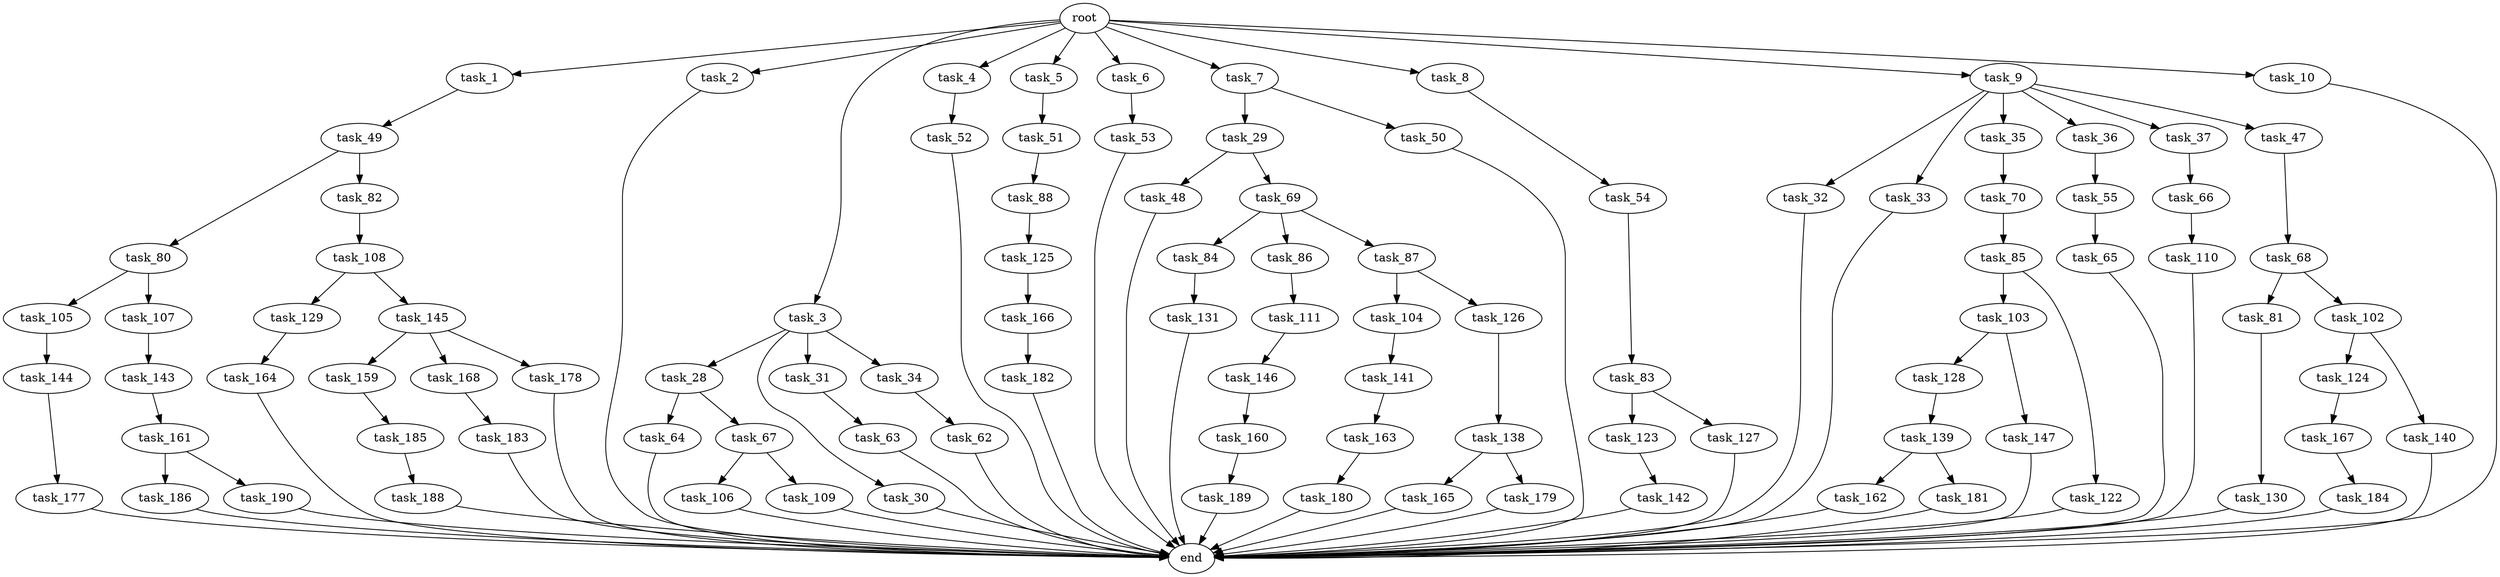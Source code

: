 digraph G {
  root [size="0.000000"];
  task_1 [size="1.024000"];
  task_2 [size="1.024000"];
  task_3 [size="1.024000"];
  task_4 [size="1.024000"];
  task_5 [size="1.024000"];
  task_6 [size="1.024000"];
  task_7 [size="1.024000"];
  task_8 [size="1.024000"];
  task_9 [size="1.024000"];
  task_10 [size="1.024000"];
  task_28 [size="695784701.952000"];
  task_29 [size="858993459.200000"];
  task_30 [size="695784701.952000"];
  task_31 [size="695784701.952000"];
  task_32 [size="214748364.800000"];
  task_33 [size="214748364.800000"];
  task_34 [size="695784701.952000"];
  task_35 [size="214748364.800000"];
  task_36 [size="214748364.800000"];
  task_37 [size="214748364.800000"];
  task_47 [size="214748364.800000"];
  task_48 [size="34359738.368000"];
  task_49 [size="34359738.368000"];
  task_50 [size="858993459.200000"];
  task_51 [size="137438953.472000"];
  task_52 [size="137438953.472000"];
  task_53 [size="695784701.952000"];
  task_54 [size="137438953.472000"];
  task_55 [size="309237645.312000"];
  task_62 [size="137438953.472000"];
  task_63 [size="137438953.472000"];
  task_64 [size="34359738.368000"];
  task_65 [size="137438953.472000"];
  task_66 [size="214748364.800000"];
  task_67 [size="34359738.368000"];
  task_68 [size="420906795.008000"];
  task_69 [size="34359738.368000"];
  task_70 [size="420906795.008000"];
  task_80 [size="695784701.952000"];
  task_81 [size="858993459.200000"];
  task_82 [size="695784701.952000"];
  task_83 [size="309237645.312000"];
  task_84 [size="549755813.888000"];
  task_85 [size="214748364.800000"];
  task_86 [size="549755813.888000"];
  task_87 [size="549755813.888000"];
  task_88 [size="77309411.328000"];
  task_102 [size="858993459.200000"];
  task_103 [size="214748364.800000"];
  task_104 [size="137438953.472000"];
  task_105 [size="34359738.368000"];
  task_106 [size="549755813.888000"];
  task_107 [size="34359738.368000"];
  task_108 [size="858993459.200000"];
  task_109 [size="549755813.888000"];
  task_110 [size="549755813.888000"];
  task_111 [size="549755813.888000"];
  task_122 [size="214748364.800000"];
  task_123 [size="309237645.312000"];
  task_124 [size="420906795.008000"];
  task_125 [size="695784701.952000"];
  task_126 [size="137438953.472000"];
  task_127 [size="309237645.312000"];
  task_128 [size="858993459.200000"];
  task_129 [size="695784701.952000"];
  task_130 [size="34359738.368000"];
  task_131 [size="420906795.008000"];
  task_138 [size="695784701.952000"];
  task_139 [size="309237645.312000"];
  task_140 [size="420906795.008000"];
  task_141 [size="695784701.952000"];
  task_142 [size="77309411.328000"];
  task_143 [size="695784701.952000"];
  task_144 [size="549755813.888000"];
  task_145 [size="695784701.952000"];
  task_146 [size="77309411.328000"];
  task_147 [size="858993459.200000"];
  task_159 [size="549755813.888000"];
  task_160 [size="137438953.472000"];
  task_161 [size="858993459.200000"];
  task_162 [size="695784701.952000"];
  task_163 [size="309237645.312000"];
  task_164 [size="214748364.800000"];
  task_165 [size="77309411.328000"];
  task_166 [size="77309411.328000"];
  task_167 [size="309237645.312000"];
  task_168 [size="549755813.888000"];
  task_177 [size="420906795.008000"];
  task_178 [size="549755813.888000"];
  task_179 [size="77309411.328000"];
  task_180 [size="858993459.200000"];
  task_181 [size="695784701.952000"];
  task_182 [size="549755813.888000"];
  task_183 [size="420906795.008000"];
  task_184 [size="309237645.312000"];
  task_185 [size="34359738.368000"];
  task_186 [size="549755813.888000"];
  task_188 [size="309237645.312000"];
  task_189 [size="549755813.888000"];
  task_190 [size="549755813.888000"];
  end [size="0.000000"];

  root -> task_1 [size="1.000000"];
  root -> task_2 [size="1.000000"];
  root -> task_3 [size="1.000000"];
  root -> task_4 [size="1.000000"];
  root -> task_5 [size="1.000000"];
  root -> task_6 [size="1.000000"];
  root -> task_7 [size="1.000000"];
  root -> task_8 [size="1.000000"];
  root -> task_9 [size="1.000000"];
  root -> task_10 [size="1.000000"];
  task_1 -> task_49 [size="33554432.000000"];
  task_2 -> end [size="1.000000"];
  task_3 -> task_28 [size="679477248.000000"];
  task_3 -> task_30 [size="679477248.000000"];
  task_3 -> task_31 [size="679477248.000000"];
  task_3 -> task_34 [size="679477248.000000"];
  task_4 -> task_52 [size="134217728.000000"];
  task_5 -> task_51 [size="134217728.000000"];
  task_6 -> task_53 [size="679477248.000000"];
  task_7 -> task_29 [size="838860800.000000"];
  task_7 -> task_50 [size="838860800.000000"];
  task_8 -> task_54 [size="134217728.000000"];
  task_9 -> task_32 [size="209715200.000000"];
  task_9 -> task_33 [size="209715200.000000"];
  task_9 -> task_35 [size="209715200.000000"];
  task_9 -> task_36 [size="209715200.000000"];
  task_9 -> task_37 [size="209715200.000000"];
  task_9 -> task_47 [size="209715200.000000"];
  task_10 -> end [size="1.000000"];
  task_28 -> task_64 [size="33554432.000000"];
  task_28 -> task_67 [size="33554432.000000"];
  task_29 -> task_48 [size="33554432.000000"];
  task_29 -> task_69 [size="33554432.000000"];
  task_30 -> end [size="1.000000"];
  task_31 -> task_63 [size="134217728.000000"];
  task_32 -> end [size="1.000000"];
  task_33 -> end [size="1.000000"];
  task_34 -> task_62 [size="134217728.000000"];
  task_35 -> task_70 [size="411041792.000000"];
  task_36 -> task_55 [size="301989888.000000"];
  task_37 -> task_66 [size="209715200.000000"];
  task_47 -> task_68 [size="411041792.000000"];
  task_48 -> end [size="1.000000"];
  task_49 -> task_80 [size="679477248.000000"];
  task_49 -> task_82 [size="679477248.000000"];
  task_50 -> end [size="1.000000"];
  task_51 -> task_88 [size="75497472.000000"];
  task_52 -> end [size="1.000000"];
  task_53 -> end [size="1.000000"];
  task_54 -> task_83 [size="301989888.000000"];
  task_55 -> task_65 [size="134217728.000000"];
  task_62 -> end [size="1.000000"];
  task_63 -> end [size="1.000000"];
  task_64 -> end [size="1.000000"];
  task_65 -> end [size="1.000000"];
  task_66 -> task_110 [size="536870912.000000"];
  task_67 -> task_106 [size="536870912.000000"];
  task_67 -> task_109 [size="536870912.000000"];
  task_68 -> task_81 [size="838860800.000000"];
  task_68 -> task_102 [size="838860800.000000"];
  task_69 -> task_84 [size="536870912.000000"];
  task_69 -> task_86 [size="536870912.000000"];
  task_69 -> task_87 [size="536870912.000000"];
  task_70 -> task_85 [size="209715200.000000"];
  task_80 -> task_105 [size="33554432.000000"];
  task_80 -> task_107 [size="33554432.000000"];
  task_81 -> task_130 [size="33554432.000000"];
  task_82 -> task_108 [size="838860800.000000"];
  task_83 -> task_123 [size="301989888.000000"];
  task_83 -> task_127 [size="301989888.000000"];
  task_84 -> task_131 [size="411041792.000000"];
  task_85 -> task_103 [size="209715200.000000"];
  task_85 -> task_122 [size="209715200.000000"];
  task_86 -> task_111 [size="536870912.000000"];
  task_87 -> task_104 [size="134217728.000000"];
  task_87 -> task_126 [size="134217728.000000"];
  task_88 -> task_125 [size="679477248.000000"];
  task_102 -> task_124 [size="411041792.000000"];
  task_102 -> task_140 [size="411041792.000000"];
  task_103 -> task_128 [size="838860800.000000"];
  task_103 -> task_147 [size="838860800.000000"];
  task_104 -> task_141 [size="679477248.000000"];
  task_105 -> task_144 [size="536870912.000000"];
  task_106 -> end [size="1.000000"];
  task_107 -> task_143 [size="679477248.000000"];
  task_108 -> task_129 [size="679477248.000000"];
  task_108 -> task_145 [size="679477248.000000"];
  task_109 -> end [size="1.000000"];
  task_110 -> end [size="1.000000"];
  task_111 -> task_146 [size="75497472.000000"];
  task_122 -> end [size="1.000000"];
  task_123 -> task_142 [size="75497472.000000"];
  task_124 -> task_167 [size="301989888.000000"];
  task_125 -> task_166 [size="75497472.000000"];
  task_126 -> task_138 [size="679477248.000000"];
  task_127 -> end [size="1.000000"];
  task_128 -> task_139 [size="301989888.000000"];
  task_129 -> task_164 [size="209715200.000000"];
  task_130 -> end [size="1.000000"];
  task_131 -> end [size="1.000000"];
  task_138 -> task_165 [size="75497472.000000"];
  task_138 -> task_179 [size="75497472.000000"];
  task_139 -> task_162 [size="679477248.000000"];
  task_139 -> task_181 [size="679477248.000000"];
  task_140 -> end [size="1.000000"];
  task_141 -> task_163 [size="301989888.000000"];
  task_142 -> end [size="1.000000"];
  task_143 -> task_161 [size="838860800.000000"];
  task_144 -> task_177 [size="411041792.000000"];
  task_145 -> task_159 [size="536870912.000000"];
  task_145 -> task_168 [size="536870912.000000"];
  task_145 -> task_178 [size="536870912.000000"];
  task_146 -> task_160 [size="134217728.000000"];
  task_147 -> end [size="1.000000"];
  task_159 -> task_185 [size="33554432.000000"];
  task_160 -> task_189 [size="536870912.000000"];
  task_161 -> task_186 [size="536870912.000000"];
  task_161 -> task_190 [size="536870912.000000"];
  task_162 -> end [size="1.000000"];
  task_163 -> task_180 [size="838860800.000000"];
  task_164 -> end [size="1.000000"];
  task_165 -> end [size="1.000000"];
  task_166 -> task_182 [size="536870912.000000"];
  task_167 -> task_184 [size="301989888.000000"];
  task_168 -> task_183 [size="411041792.000000"];
  task_177 -> end [size="1.000000"];
  task_178 -> end [size="1.000000"];
  task_179 -> end [size="1.000000"];
  task_180 -> end [size="1.000000"];
  task_181 -> end [size="1.000000"];
  task_182 -> end [size="1.000000"];
  task_183 -> end [size="1.000000"];
  task_184 -> end [size="1.000000"];
  task_185 -> task_188 [size="301989888.000000"];
  task_186 -> end [size="1.000000"];
  task_188 -> end [size="1.000000"];
  task_189 -> end [size="1.000000"];
  task_190 -> end [size="1.000000"];
}
